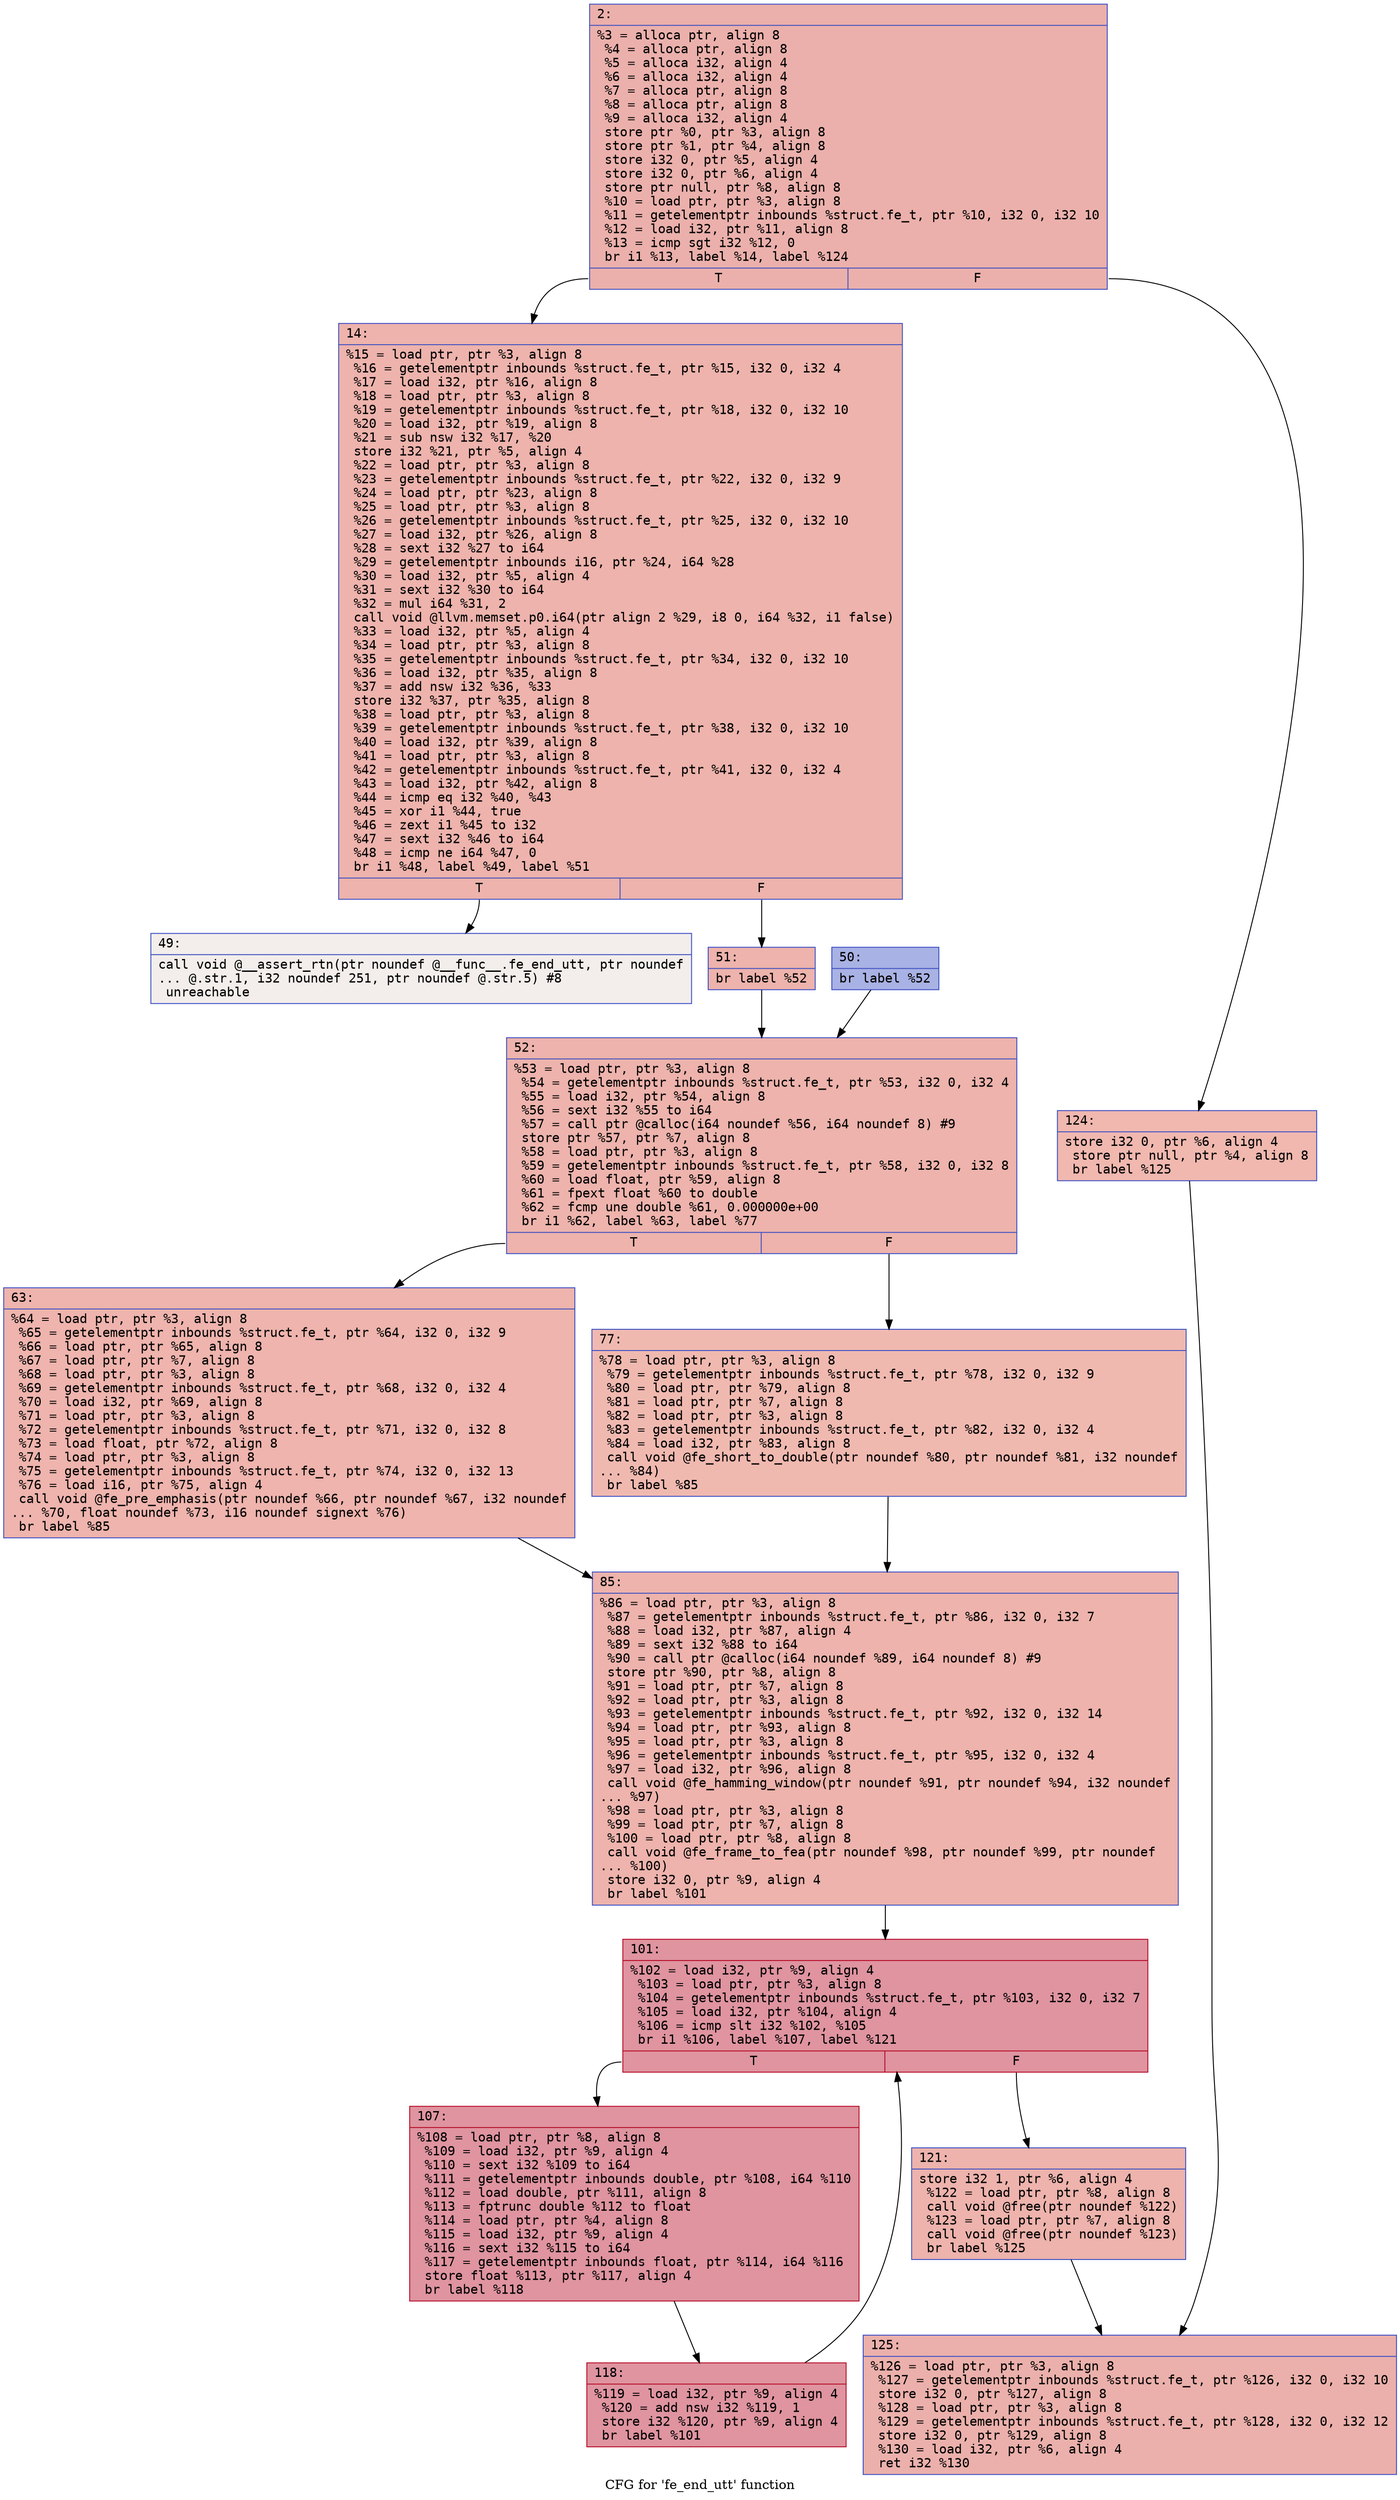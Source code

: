 digraph "CFG for 'fe_end_utt' function" {
	label="CFG for 'fe_end_utt' function";

	Node0x600002d7f110 [shape=record,color="#3d50c3ff", style=filled, fillcolor="#d24b4070" fontname="Courier",label="{2:\l|  %3 = alloca ptr, align 8\l  %4 = alloca ptr, align 8\l  %5 = alloca i32, align 4\l  %6 = alloca i32, align 4\l  %7 = alloca ptr, align 8\l  %8 = alloca ptr, align 8\l  %9 = alloca i32, align 4\l  store ptr %0, ptr %3, align 8\l  store ptr %1, ptr %4, align 8\l  store i32 0, ptr %5, align 4\l  store i32 0, ptr %6, align 4\l  store ptr null, ptr %8, align 8\l  %10 = load ptr, ptr %3, align 8\l  %11 = getelementptr inbounds %struct.fe_t, ptr %10, i32 0, i32 10\l  %12 = load i32, ptr %11, align 8\l  %13 = icmp sgt i32 %12, 0\l  br i1 %13, label %14, label %124\l|{<s0>T|<s1>F}}"];
	Node0x600002d7f110:s0 -> Node0x600002d7f160[tooltip="2 -> 14\nProbability 62.50%" ];
	Node0x600002d7f110:s1 -> Node0x600002d7f520[tooltip="2 -> 124\nProbability 37.50%" ];
	Node0x600002d7f160 [shape=record,color="#3d50c3ff", style=filled, fillcolor="#d6524470" fontname="Courier",label="{14:\l|  %15 = load ptr, ptr %3, align 8\l  %16 = getelementptr inbounds %struct.fe_t, ptr %15, i32 0, i32 4\l  %17 = load i32, ptr %16, align 8\l  %18 = load ptr, ptr %3, align 8\l  %19 = getelementptr inbounds %struct.fe_t, ptr %18, i32 0, i32 10\l  %20 = load i32, ptr %19, align 8\l  %21 = sub nsw i32 %17, %20\l  store i32 %21, ptr %5, align 4\l  %22 = load ptr, ptr %3, align 8\l  %23 = getelementptr inbounds %struct.fe_t, ptr %22, i32 0, i32 9\l  %24 = load ptr, ptr %23, align 8\l  %25 = load ptr, ptr %3, align 8\l  %26 = getelementptr inbounds %struct.fe_t, ptr %25, i32 0, i32 10\l  %27 = load i32, ptr %26, align 8\l  %28 = sext i32 %27 to i64\l  %29 = getelementptr inbounds i16, ptr %24, i64 %28\l  %30 = load i32, ptr %5, align 4\l  %31 = sext i32 %30 to i64\l  %32 = mul i64 %31, 2\l  call void @llvm.memset.p0.i64(ptr align 2 %29, i8 0, i64 %32, i1 false)\l  %33 = load i32, ptr %5, align 4\l  %34 = load ptr, ptr %3, align 8\l  %35 = getelementptr inbounds %struct.fe_t, ptr %34, i32 0, i32 10\l  %36 = load i32, ptr %35, align 8\l  %37 = add nsw i32 %36, %33\l  store i32 %37, ptr %35, align 8\l  %38 = load ptr, ptr %3, align 8\l  %39 = getelementptr inbounds %struct.fe_t, ptr %38, i32 0, i32 10\l  %40 = load i32, ptr %39, align 8\l  %41 = load ptr, ptr %3, align 8\l  %42 = getelementptr inbounds %struct.fe_t, ptr %41, i32 0, i32 4\l  %43 = load i32, ptr %42, align 8\l  %44 = icmp eq i32 %40, %43\l  %45 = xor i1 %44, true\l  %46 = zext i1 %45 to i32\l  %47 = sext i32 %46 to i64\l  %48 = icmp ne i64 %47, 0\l  br i1 %48, label %49, label %51\l|{<s0>T|<s1>F}}"];
	Node0x600002d7f160:s0 -> Node0x600002d7f1b0[tooltip="14 -> 49\nProbability 0.00%" ];
	Node0x600002d7f160:s1 -> Node0x600002d7f250[tooltip="14 -> 51\nProbability 100.00%" ];
	Node0x600002d7f1b0 [shape=record,color="#3d50c3ff", style=filled, fillcolor="#e5d8d170" fontname="Courier",label="{49:\l|  call void @__assert_rtn(ptr noundef @__func__.fe_end_utt, ptr noundef\l... @.str.1, i32 noundef 251, ptr noundef @.str.5) #8\l  unreachable\l}"];
	Node0x600002d7f200 [shape=record,color="#3d50c3ff", style=filled, fillcolor="#3d50c370" fontname="Courier",label="{50:\l|  br label %52\l}"];
	Node0x600002d7f200 -> Node0x600002d7f2a0[tooltip="50 -> 52\nProbability 100.00%" ];
	Node0x600002d7f250 [shape=record,color="#3d50c3ff", style=filled, fillcolor="#d6524470" fontname="Courier",label="{51:\l|  br label %52\l}"];
	Node0x600002d7f250 -> Node0x600002d7f2a0[tooltip="51 -> 52\nProbability 100.00%" ];
	Node0x600002d7f2a0 [shape=record,color="#3d50c3ff", style=filled, fillcolor="#d6524470" fontname="Courier",label="{52:\l|  %53 = load ptr, ptr %3, align 8\l  %54 = getelementptr inbounds %struct.fe_t, ptr %53, i32 0, i32 4\l  %55 = load i32, ptr %54, align 8\l  %56 = sext i32 %55 to i64\l  %57 = call ptr @calloc(i64 noundef %56, i64 noundef 8) #9\l  store ptr %57, ptr %7, align 8\l  %58 = load ptr, ptr %3, align 8\l  %59 = getelementptr inbounds %struct.fe_t, ptr %58, i32 0, i32 8\l  %60 = load float, ptr %59, align 8\l  %61 = fpext float %60 to double\l  %62 = fcmp une double %61, 0.000000e+00\l  br i1 %62, label %63, label %77\l|{<s0>T|<s1>F}}"];
	Node0x600002d7f2a0:s0 -> Node0x600002d7f2f0[tooltip="52 -> 63\nProbability 62.50%" ];
	Node0x600002d7f2a0:s1 -> Node0x600002d7f340[tooltip="52 -> 77\nProbability 37.50%" ];
	Node0x600002d7f2f0 [shape=record,color="#3d50c3ff", style=filled, fillcolor="#d8564670" fontname="Courier",label="{63:\l|  %64 = load ptr, ptr %3, align 8\l  %65 = getelementptr inbounds %struct.fe_t, ptr %64, i32 0, i32 9\l  %66 = load ptr, ptr %65, align 8\l  %67 = load ptr, ptr %7, align 8\l  %68 = load ptr, ptr %3, align 8\l  %69 = getelementptr inbounds %struct.fe_t, ptr %68, i32 0, i32 4\l  %70 = load i32, ptr %69, align 8\l  %71 = load ptr, ptr %3, align 8\l  %72 = getelementptr inbounds %struct.fe_t, ptr %71, i32 0, i32 8\l  %73 = load float, ptr %72, align 8\l  %74 = load ptr, ptr %3, align 8\l  %75 = getelementptr inbounds %struct.fe_t, ptr %74, i32 0, i32 13\l  %76 = load i16, ptr %75, align 4\l  call void @fe_pre_emphasis(ptr noundef %66, ptr noundef %67, i32 noundef\l... %70, float noundef %73, i16 noundef signext %76)\l  br label %85\l}"];
	Node0x600002d7f2f0 -> Node0x600002d7f390[tooltip="63 -> 85\nProbability 100.00%" ];
	Node0x600002d7f340 [shape=record,color="#3d50c3ff", style=filled, fillcolor="#de614d70" fontname="Courier",label="{77:\l|  %78 = load ptr, ptr %3, align 8\l  %79 = getelementptr inbounds %struct.fe_t, ptr %78, i32 0, i32 9\l  %80 = load ptr, ptr %79, align 8\l  %81 = load ptr, ptr %7, align 8\l  %82 = load ptr, ptr %3, align 8\l  %83 = getelementptr inbounds %struct.fe_t, ptr %82, i32 0, i32 4\l  %84 = load i32, ptr %83, align 8\l  call void @fe_short_to_double(ptr noundef %80, ptr noundef %81, i32 noundef\l... %84)\l  br label %85\l}"];
	Node0x600002d7f340 -> Node0x600002d7f390[tooltip="77 -> 85\nProbability 100.00%" ];
	Node0x600002d7f390 [shape=record,color="#3d50c3ff", style=filled, fillcolor="#d6524470" fontname="Courier",label="{85:\l|  %86 = load ptr, ptr %3, align 8\l  %87 = getelementptr inbounds %struct.fe_t, ptr %86, i32 0, i32 7\l  %88 = load i32, ptr %87, align 4\l  %89 = sext i32 %88 to i64\l  %90 = call ptr @calloc(i64 noundef %89, i64 noundef 8) #9\l  store ptr %90, ptr %8, align 8\l  %91 = load ptr, ptr %7, align 8\l  %92 = load ptr, ptr %3, align 8\l  %93 = getelementptr inbounds %struct.fe_t, ptr %92, i32 0, i32 14\l  %94 = load ptr, ptr %93, align 8\l  %95 = load ptr, ptr %3, align 8\l  %96 = getelementptr inbounds %struct.fe_t, ptr %95, i32 0, i32 4\l  %97 = load i32, ptr %96, align 8\l  call void @fe_hamming_window(ptr noundef %91, ptr noundef %94, i32 noundef\l... %97)\l  %98 = load ptr, ptr %3, align 8\l  %99 = load ptr, ptr %7, align 8\l  %100 = load ptr, ptr %8, align 8\l  call void @fe_frame_to_fea(ptr noundef %98, ptr noundef %99, ptr noundef\l... %100)\l  store i32 0, ptr %9, align 4\l  br label %101\l}"];
	Node0x600002d7f390 -> Node0x600002d7f3e0[tooltip="85 -> 101\nProbability 100.00%" ];
	Node0x600002d7f3e0 [shape=record,color="#b70d28ff", style=filled, fillcolor="#b70d2870" fontname="Courier",label="{101:\l|  %102 = load i32, ptr %9, align 4\l  %103 = load ptr, ptr %3, align 8\l  %104 = getelementptr inbounds %struct.fe_t, ptr %103, i32 0, i32 7\l  %105 = load i32, ptr %104, align 4\l  %106 = icmp slt i32 %102, %105\l  br i1 %106, label %107, label %121\l|{<s0>T|<s1>F}}"];
	Node0x600002d7f3e0:s0 -> Node0x600002d7f430[tooltip="101 -> 107\nProbability 96.88%" ];
	Node0x600002d7f3e0:s1 -> Node0x600002d7f4d0[tooltip="101 -> 121\nProbability 3.12%" ];
	Node0x600002d7f430 [shape=record,color="#b70d28ff", style=filled, fillcolor="#b70d2870" fontname="Courier",label="{107:\l|  %108 = load ptr, ptr %8, align 8\l  %109 = load i32, ptr %9, align 4\l  %110 = sext i32 %109 to i64\l  %111 = getelementptr inbounds double, ptr %108, i64 %110\l  %112 = load double, ptr %111, align 8\l  %113 = fptrunc double %112 to float\l  %114 = load ptr, ptr %4, align 8\l  %115 = load i32, ptr %9, align 4\l  %116 = sext i32 %115 to i64\l  %117 = getelementptr inbounds float, ptr %114, i64 %116\l  store float %113, ptr %117, align 4\l  br label %118\l}"];
	Node0x600002d7f430 -> Node0x600002d7f480[tooltip="107 -> 118\nProbability 100.00%" ];
	Node0x600002d7f480 [shape=record,color="#b70d28ff", style=filled, fillcolor="#b70d2870" fontname="Courier",label="{118:\l|  %119 = load i32, ptr %9, align 4\l  %120 = add nsw i32 %119, 1\l  store i32 %120, ptr %9, align 4\l  br label %101\l}"];
	Node0x600002d7f480 -> Node0x600002d7f3e0[tooltip="118 -> 101\nProbability 100.00%" ];
	Node0x600002d7f4d0 [shape=record,color="#3d50c3ff", style=filled, fillcolor="#d6524470" fontname="Courier",label="{121:\l|  store i32 1, ptr %6, align 4\l  %122 = load ptr, ptr %8, align 8\l  call void @free(ptr noundef %122)\l  %123 = load ptr, ptr %7, align 8\l  call void @free(ptr noundef %123)\l  br label %125\l}"];
	Node0x600002d7f4d0 -> Node0x600002d7f570[tooltip="121 -> 125\nProbability 100.00%" ];
	Node0x600002d7f520 [shape=record,color="#3d50c3ff", style=filled, fillcolor="#dc5d4a70" fontname="Courier",label="{124:\l|  store i32 0, ptr %6, align 4\l  store ptr null, ptr %4, align 8\l  br label %125\l}"];
	Node0x600002d7f520 -> Node0x600002d7f570[tooltip="124 -> 125\nProbability 100.00%" ];
	Node0x600002d7f570 [shape=record,color="#3d50c3ff", style=filled, fillcolor="#d24b4070" fontname="Courier",label="{125:\l|  %126 = load ptr, ptr %3, align 8\l  %127 = getelementptr inbounds %struct.fe_t, ptr %126, i32 0, i32 10\l  store i32 0, ptr %127, align 8\l  %128 = load ptr, ptr %3, align 8\l  %129 = getelementptr inbounds %struct.fe_t, ptr %128, i32 0, i32 12\l  store i32 0, ptr %129, align 8\l  %130 = load i32, ptr %6, align 4\l  ret i32 %130\l}"];
}
